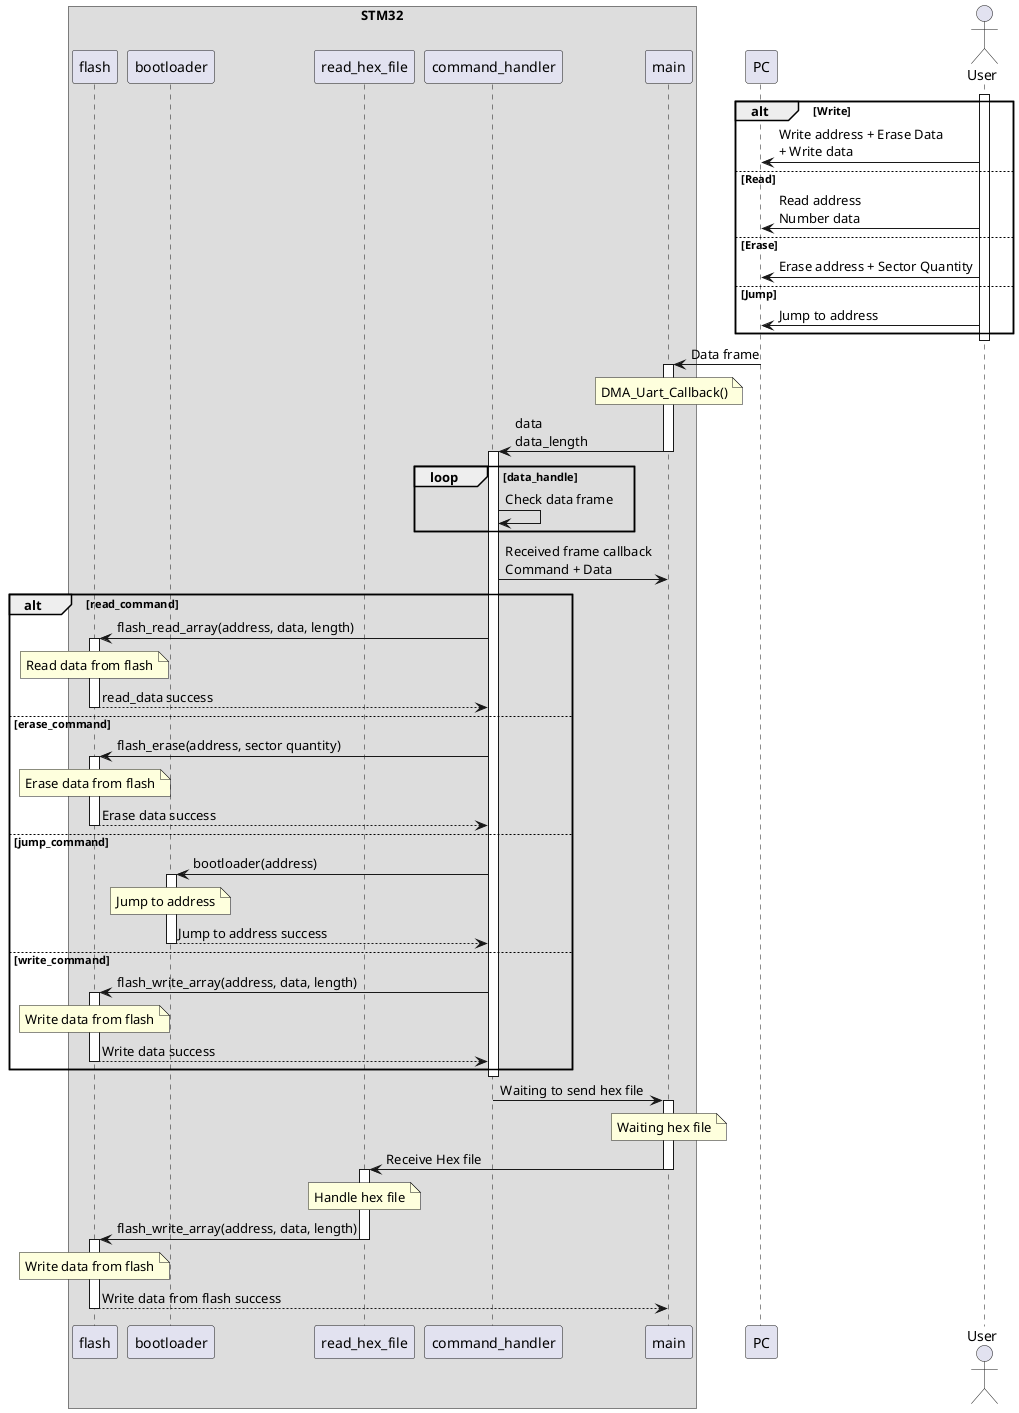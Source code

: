 @startuml

box STM32 
participant flash
participant bootloader
participant read_hex_file
participant command_handler
participant main
end box

participant PC
actor User

activate User
  alt Write
    User -> PC: Write address + Erase Data \n+ Write data
  else Read 
    User -> PC: Read address\nNumber data
  else Erase
    User -> PC: Erase address + Sector Quantity
  else Jump 
    User -> PC: Jump to address
  end
deactivate User

main <- PC: Data frame

activate main
note over main: DMA_Uart_Callback()
main -> command_handler: data\ndata_length
deactivate main

activate command_handler
    loop data_handle
        command_handler  -> command_handler: Check data frame
    end
    command_handler -> main: Received frame callback\nCommand + Data
    alt read_command
        command_handler -> flash: flash_read_array(address, data, length)
        activate flash
          note over flash: Read data from flash
          flash --> command_handler: read_data success
        deactivate flash

    else erase_command
        command_handler -> flash: flash_erase(address, sector quantity)
        activate flash
        note over flash: Erase data from flash
        flash --> command_handler: Erase data success
        deactivate flash

    else jump_command
        command_handler -> bootloader: bootloader(address)
        activate bootloader
        note over bootloader: Jump to address
        bootloader --> command_handler: Jump to address success
        deactivate bootloader

    else write_command
        command_handler -> flash: flash_write_array(address, data, length)
        
        activate flash
        note over flash: Write data from flash
        flash --> command_handler: Write data success
        deactivate flash
    end
deactivate command_handler
 
command_handler -> main : Waiting to send hex file
activate main 
note over main : Waiting hex file
main -> read_hex_file: Receive Hex file
deactivate main

activate read_hex_file
note over read_hex_file: Handle hex file 
read_hex_file -> flash : flash_write_array(address, data, length)
deactivate read_hex_file

activate flash
note over flash: Write data from flash
flash --> main : Write data from flash success
deactivate flash



@enduml